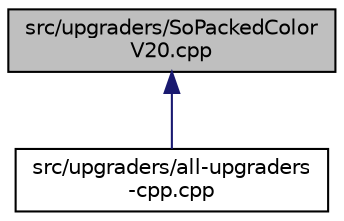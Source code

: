 digraph "src/upgraders/SoPackedColorV20.cpp"
{
 // LATEX_PDF_SIZE
  edge [fontname="Helvetica",fontsize="10",labelfontname="Helvetica",labelfontsize="10"];
  node [fontname="Helvetica",fontsize="10",shape=record];
  Node1 [label="src/upgraders/SoPackedColor\lV20.cpp",height=0.2,width=0.4,color="black", fillcolor="grey75", style="filled", fontcolor="black",tooltip=" "];
  Node1 -> Node2 [dir="back",color="midnightblue",fontsize="10",style="solid",fontname="Helvetica"];
  Node2 [label="src/upgraders/all-upgraders\l-cpp.cpp",height=0.2,width=0.4,color="black", fillcolor="white", style="filled",URL="$all-upgraders-cpp_8cpp.html",tooltip=" "];
}

